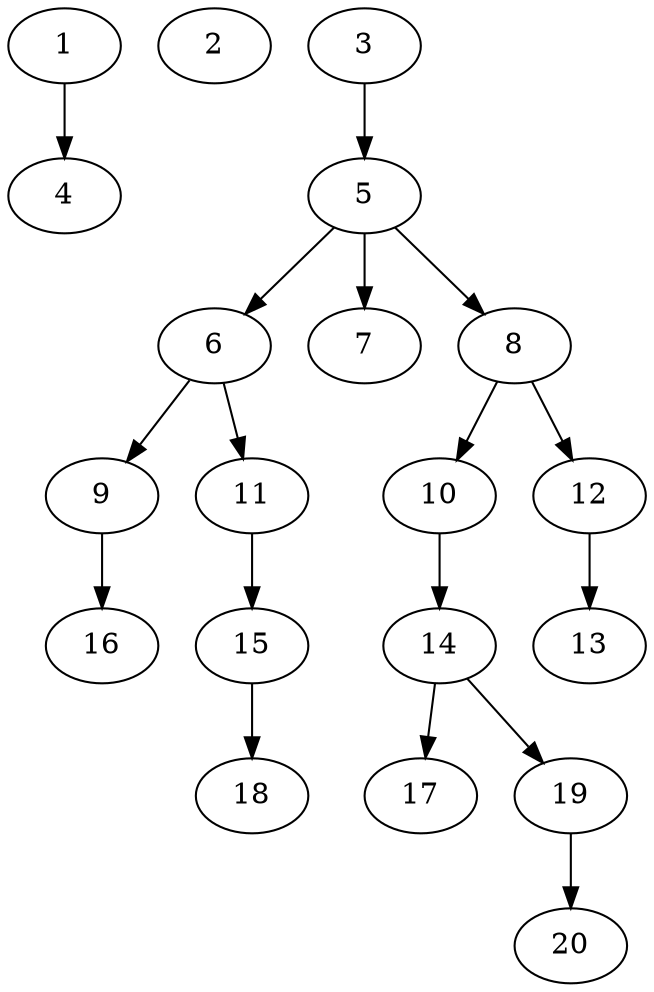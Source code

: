 // DAG (tier=1-easy, mode=compute, n=20, ccr=0.285, fat=0.494, density=0.241, regular=0.695, jump=0.060, mindata=262144, maxdata=2097152)
// DAG automatically generated by daggen at Sun Aug 24 16:33:32 2025
// /home/ermia/Project/Environments/daggen/bin/daggen --dot --ccr 0.285 --fat 0.494 --regular 0.695 --density 0.241 --jump 0.060 --mindata 262144 --maxdata 2097152 -n 20 
digraph G {
  1 [size="5256696793827115008", alpha="0.15", expect_size="2628348396913557504"]
  1 -> 4 [size ="24186068140032"]
  2 [size="93349296333651968", alpha="0.09", expect_size="46674648166825984"]
  3 [size="10512373307087412", alpha="0.02", expect_size="5256186653543706"]
  3 -> 5 [size ="8744628912128"]
  4 [size="704781464926855", alpha="0.07", expect_size="352390732463427"]
  5 [size="4995411289408339", alpha="0.18", expect_size="2497705644704169"]
  5 -> 6 [size ="5834746626048"]
  5 -> 7 [size ="5834746626048"]
  5 -> 8 [size ="5834746626048"]
  6 [size="1183588766174937088", alpha="0.00", expect_size="591794383087468544"]
  6 -> 9 [size ="8951391322112"]
  6 -> 11 [size ="8951391322112"]
  7 [size="22117314280169616", alpha="0.09", expect_size="11058657140084808"]
  8 [size="925113404843869", alpha="0.15", expect_size="462556702421934"]
  8 -> 10 [size ="30762912972800"]
  8 -> 12 [size ="30762912972800"]
  9 [size="417431780864528", alpha="0.02", expect_size="208715890432264"]
  9 -> 16 [size ="598015475712"]
  10 [size="2852654598324224000", alpha="0.01", expect_size="1426327299162112000"]
  10 -> 14 [size ="16091237580800"]
  11 [size="128926099293333", alpha="0.05", expect_size="64463049646666"]
  11 -> 15 [size ="8882202083328"]
  12 [size="1616046015658328064", alpha="0.16", expect_size="808023007829164032"]
  12 -> 13 [size ="11016893104128"]
  13 [size="3967604175734308864", alpha="0.03", expect_size="1983802087867154432"]
  14 [size="7772281889838675", alpha="0.07", expect_size="3886140944919337"]
  14 -> 17 [size ="18798946025472"]
  14 -> 19 [size ="18798946025472"]
  15 [size="8753821647835709", alpha="0.07", expect_size="4376910823917854"]
  15 -> 18 [size ="8761766838272"]
  16 [size="15428363365204270", alpha="0.14", expect_size="7714181682602135"]
  17 [size="331045914013720", alpha="0.01", expect_size="165522957006860"]
  18 [size="2612562705252352000", alpha="0.01", expect_size="1306281352626176000"]
  19 [size="9037160233484420", alpha="0.19", expect_size="4518580116742210"]
  19 -> 20 [size ="10298392051712"]
  20 [size="47403466211270928", alpha="0.09", expect_size="23701733105635464"]
}